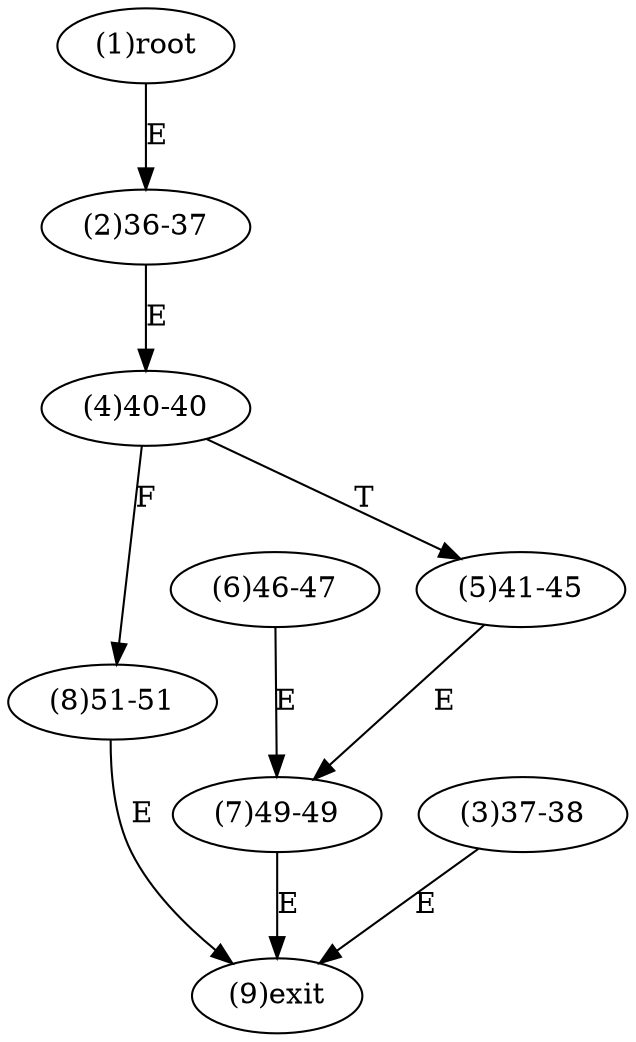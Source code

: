 digraph "" { 
1[ label="(1)root"];
2[ label="(2)36-37"];
3[ label="(3)37-38"];
4[ label="(4)40-40"];
5[ label="(5)41-45"];
6[ label="(6)46-47"];
7[ label="(7)49-49"];
8[ label="(8)51-51"];
9[ label="(9)exit"];
1->2[ label="E"];
2->4[ label="E"];
3->9[ label="E"];
4->8[ label="F"];
4->5[ label="T"];
5->7[ label="E"];
6->7[ label="E"];
7->9[ label="E"];
8->9[ label="E"];
}